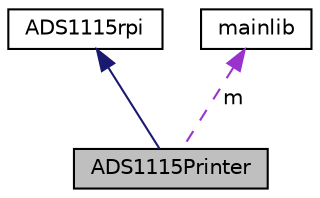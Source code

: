 digraph "ADS1115Printer"
{
 // LATEX_PDF_SIZE
  edge [fontname="Helvetica",fontsize="10",labelfontname="Helvetica",labelfontsize="10"];
  node [fontname="Helvetica",fontsize="10",shape=record];
  Node1 [label="ADS1115Printer",height=0.2,width=0.4,color="black", fillcolor="grey75", style="filled", fontcolor="black",tooltip=" "];
  Node2 -> Node1 [dir="back",color="midnightblue",fontsize="10",style="solid"];
  Node2 [label="ADS1115rpi",height=0.2,width=0.4,color="black", fillcolor="white", style="filled",URL="$classADS1115rpi.html",tooltip="This class reads data from the ADS1115 in the background (separate thread) and calls a callback funct..."];
  Node3 -> Node1 [dir="back",color="darkorchid3",fontsize="10",style="dashed",label=" m" ];
  Node3 [label="mainlib",height=0.2,width=0.4,color="black", fillcolor="white", style="filled",URL="$classmainlib.html",tooltip=" "];
}

